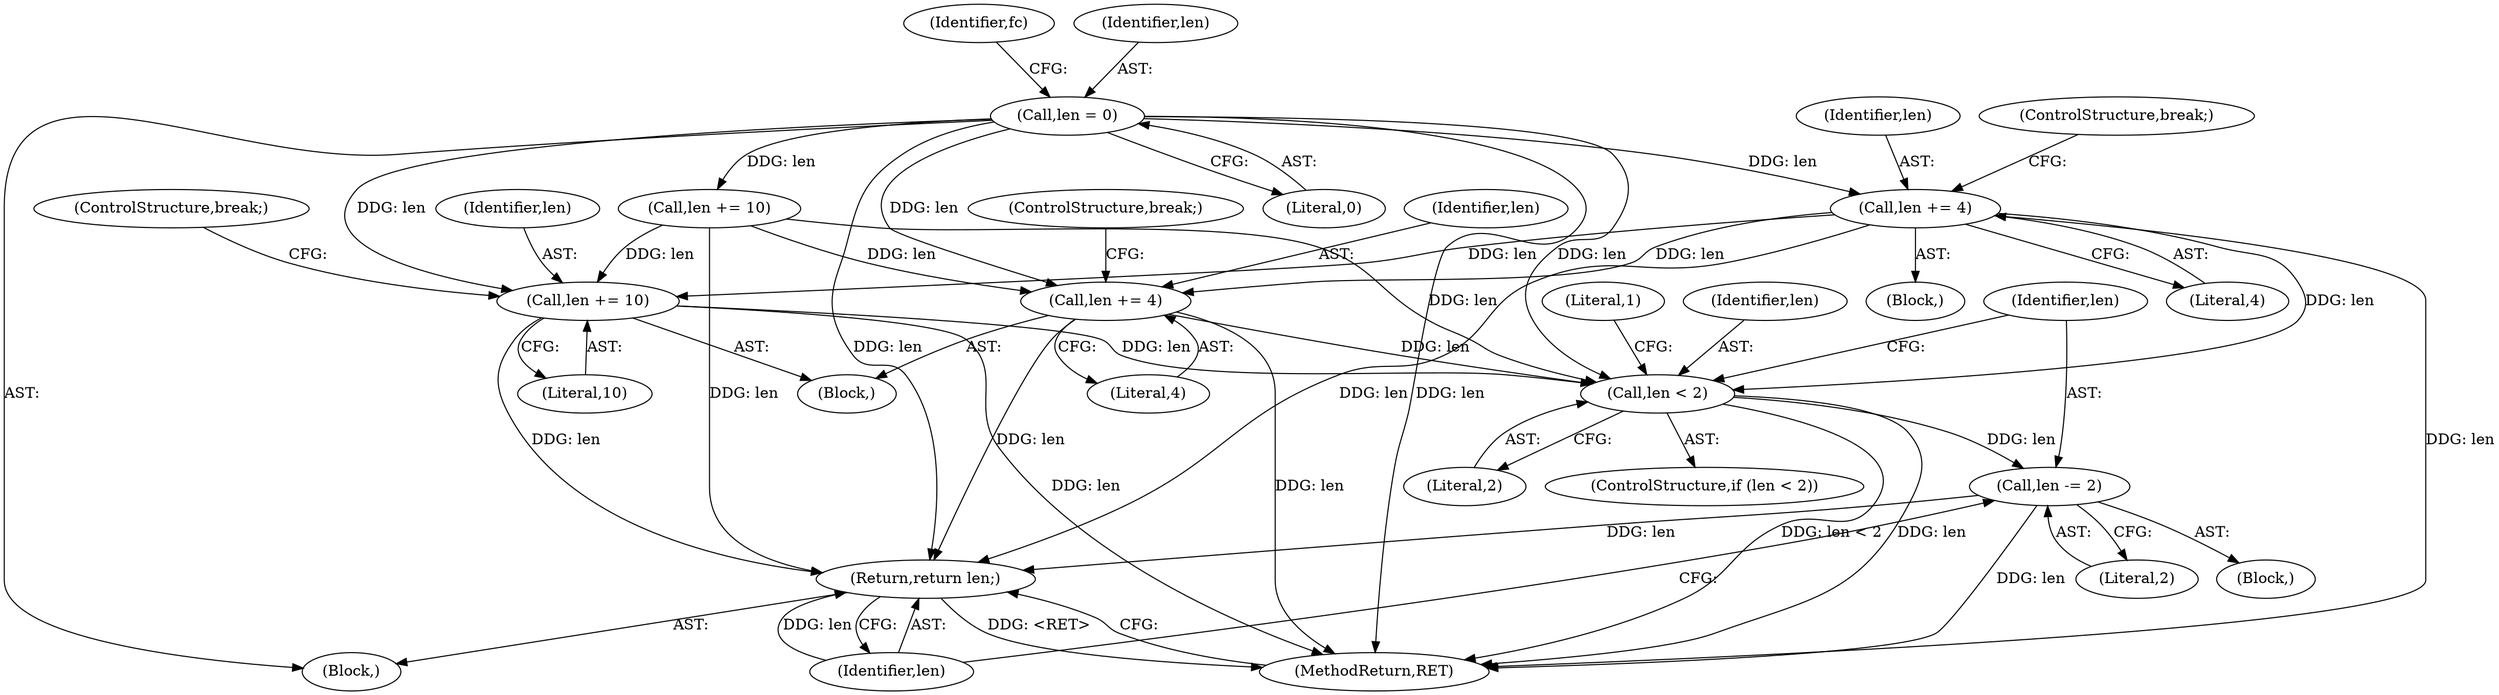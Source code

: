 digraph "1_tcpdump_9be4e0b5938b705e7e36cfcb110a740c6ff0cb97@del" {
"1000131" [label="(Call,len += 4)"];
"1000105" [label="(Call,len = 0)"];
"1000154" [label="(Call,len += 4)"];
"1000171" [label="(Call,len < 2)"];
"1000177" [label="(Call,len -= 2)"];
"1000180" [label="(Return,return len;)"];
"1000159" [label="(Call,len += 10)"];
"1000105" [label="(Call,len = 0)"];
"1000179" [label="(Literal,2)"];
"1000169" [label="(Block,)"];
"1000154" [label="(Call,len += 4)"];
"1000103" [label="(Block,)"];
"1000159" [label="(Call,len += 10)"];
"1000182" [label="(MethodReturn,RET)"];
"1000172" [label="(Identifier,len)"];
"1000111" [label="(Identifier,fc)"];
"1000136" [label="(Call,len += 10)"];
"1000177" [label="(Call,len -= 2)"];
"1000171" [label="(Call,len < 2)"];
"1000156" [label="(Literal,4)"];
"1000176" [label="(Literal,1)"];
"1000157" [label="(ControlStructure,break;)"];
"1000133" [label="(Literal,4)"];
"1000170" [label="(ControlStructure,if (len < 2))"];
"1000181" [label="(Identifier,len)"];
"1000107" [label="(Literal,0)"];
"1000106" [label="(Identifier,len)"];
"1000132" [label="(Identifier,len)"];
"1000160" [label="(Identifier,len)"];
"1000134" [label="(ControlStructure,break;)"];
"1000173" [label="(Literal,2)"];
"1000146" [label="(Block,)"];
"1000178" [label="(Identifier,len)"];
"1000131" [label="(Call,len += 4)"];
"1000162" [label="(ControlStructure,break;)"];
"1000114" [label="(Block,)"];
"1000161" [label="(Literal,10)"];
"1000155" [label="(Identifier,len)"];
"1000180" [label="(Return,return len;)"];
"1000131" -> "1000114"  [label="AST: "];
"1000131" -> "1000133"  [label="CFG: "];
"1000132" -> "1000131"  [label="AST: "];
"1000133" -> "1000131"  [label="AST: "];
"1000134" -> "1000131"  [label="CFG: "];
"1000131" -> "1000182"  [label="DDG: len"];
"1000105" -> "1000131"  [label="DDG: len"];
"1000131" -> "1000154"  [label="DDG: len"];
"1000131" -> "1000159"  [label="DDG: len"];
"1000131" -> "1000171"  [label="DDG: len"];
"1000131" -> "1000180"  [label="DDG: len"];
"1000105" -> "1000103"  [label="AST: "];
"1000105" -> "1000107"  [label="CFG: "];
"1000106" -> "1000105"  [label="AST: "];
"1000107" -> "1000105"  [label="AST: "];
"1000111" -> "1000105"  [label="CFG: "];
"1000105" -> "1000182"  [label="DDG: len"];
"1000105" -> "1000136"  [label="DDG: len"];
"1000105" -> "1000154"  [label="DDG: len"];
"1000105" -> "1000159"  [label="DDG: len"];
"1000105" -> "1000171"  [label="DDG: len"];
"1000105" -> "1000180"  [label="DDG: len"];
"1000154" -> "1000146"  [label="AST: "];
"1000154" -> "1000156"  [label="CFG: "];
"1000155" -> "1000154"  [label="AST: "];
"1000156" -> "1000154"  [label="AST: "];
"1000157" -> "1000154"  [label="CFG: "];
"1000154" -> "1000182"  [label="DDG: len"];
"1000136" -> "1000154"  [label="DDG: len"];
"1000154" -> "1000171"  [label="DDG: len"];
"1000154" -> "1000180"  [label="DDG: len"];
"1000171" -> "1000170"  [label="AST: "];
"1000171" -> "1000173"  [label="CFG: "];
"1000172" -> "1000171"  [label="AST: "];
"1000173" -> "1000171"  [label="AST: "];
"1000176" -> "1000171"  [label="CFG: "];
"1000178" -> "1000171"  [label="CFG: "];
"1000171" -> "1000182"  [label="DDG: len"];
"1000171" -> "1000182"  [label="DDG: len < 2"];
"1000159" -> "1000171"  [label="DDG: len"];
"1000136" -> "1000171"  [label="DDG: len"];
"1000171" -> "1000177"  [label="DDG: len"];
"1000177" -> "1000169"  [label="AST: "];
"1000177" -> "1000179"  [label="CFG: "];
"1000178" -> "1000177"  [label="AST: "];
"1000179" -> "1000177"  [label="AST: "];
"1000181" -> "1000177"  [label="CFG: "];
"1000177" -> "1000182"  [label="DDG: len"];
"1000177" -> "1000180"  [label="DDG: len"];
"1000180" -> "1000103"  [label="AST: "];
"1000180" -> "1000181"  [label="CFG: "];
"1000181" -> "1000180"  [label="AST: "];
"1000182" -> "1000180"  [label="CFG: "];
"1000180" -> "1000182"  [label="DDG: <RET>"];
"1000181" -> "1000180"  [label="DDG: len"];
"1000159" -> "1000180"  [label="DDG: len"];
"1000136" -> "1000180"  [label="DDG: len"];
"1000159" -> "1000146"  [label="AST: "];
"1000159" -> "1000161"  [label="CFG: "];
"1000160" -> "1000159"  [label="AST: "];
"1000161" -> "1000159"  [label="AST: "];
"1000162" -> "1000159"  [label="CFG: "];
"1000159" -> "1000182"  [label="DDG: len"];
"1000136" -> "1000159"  [label="DDG: len"];
}
